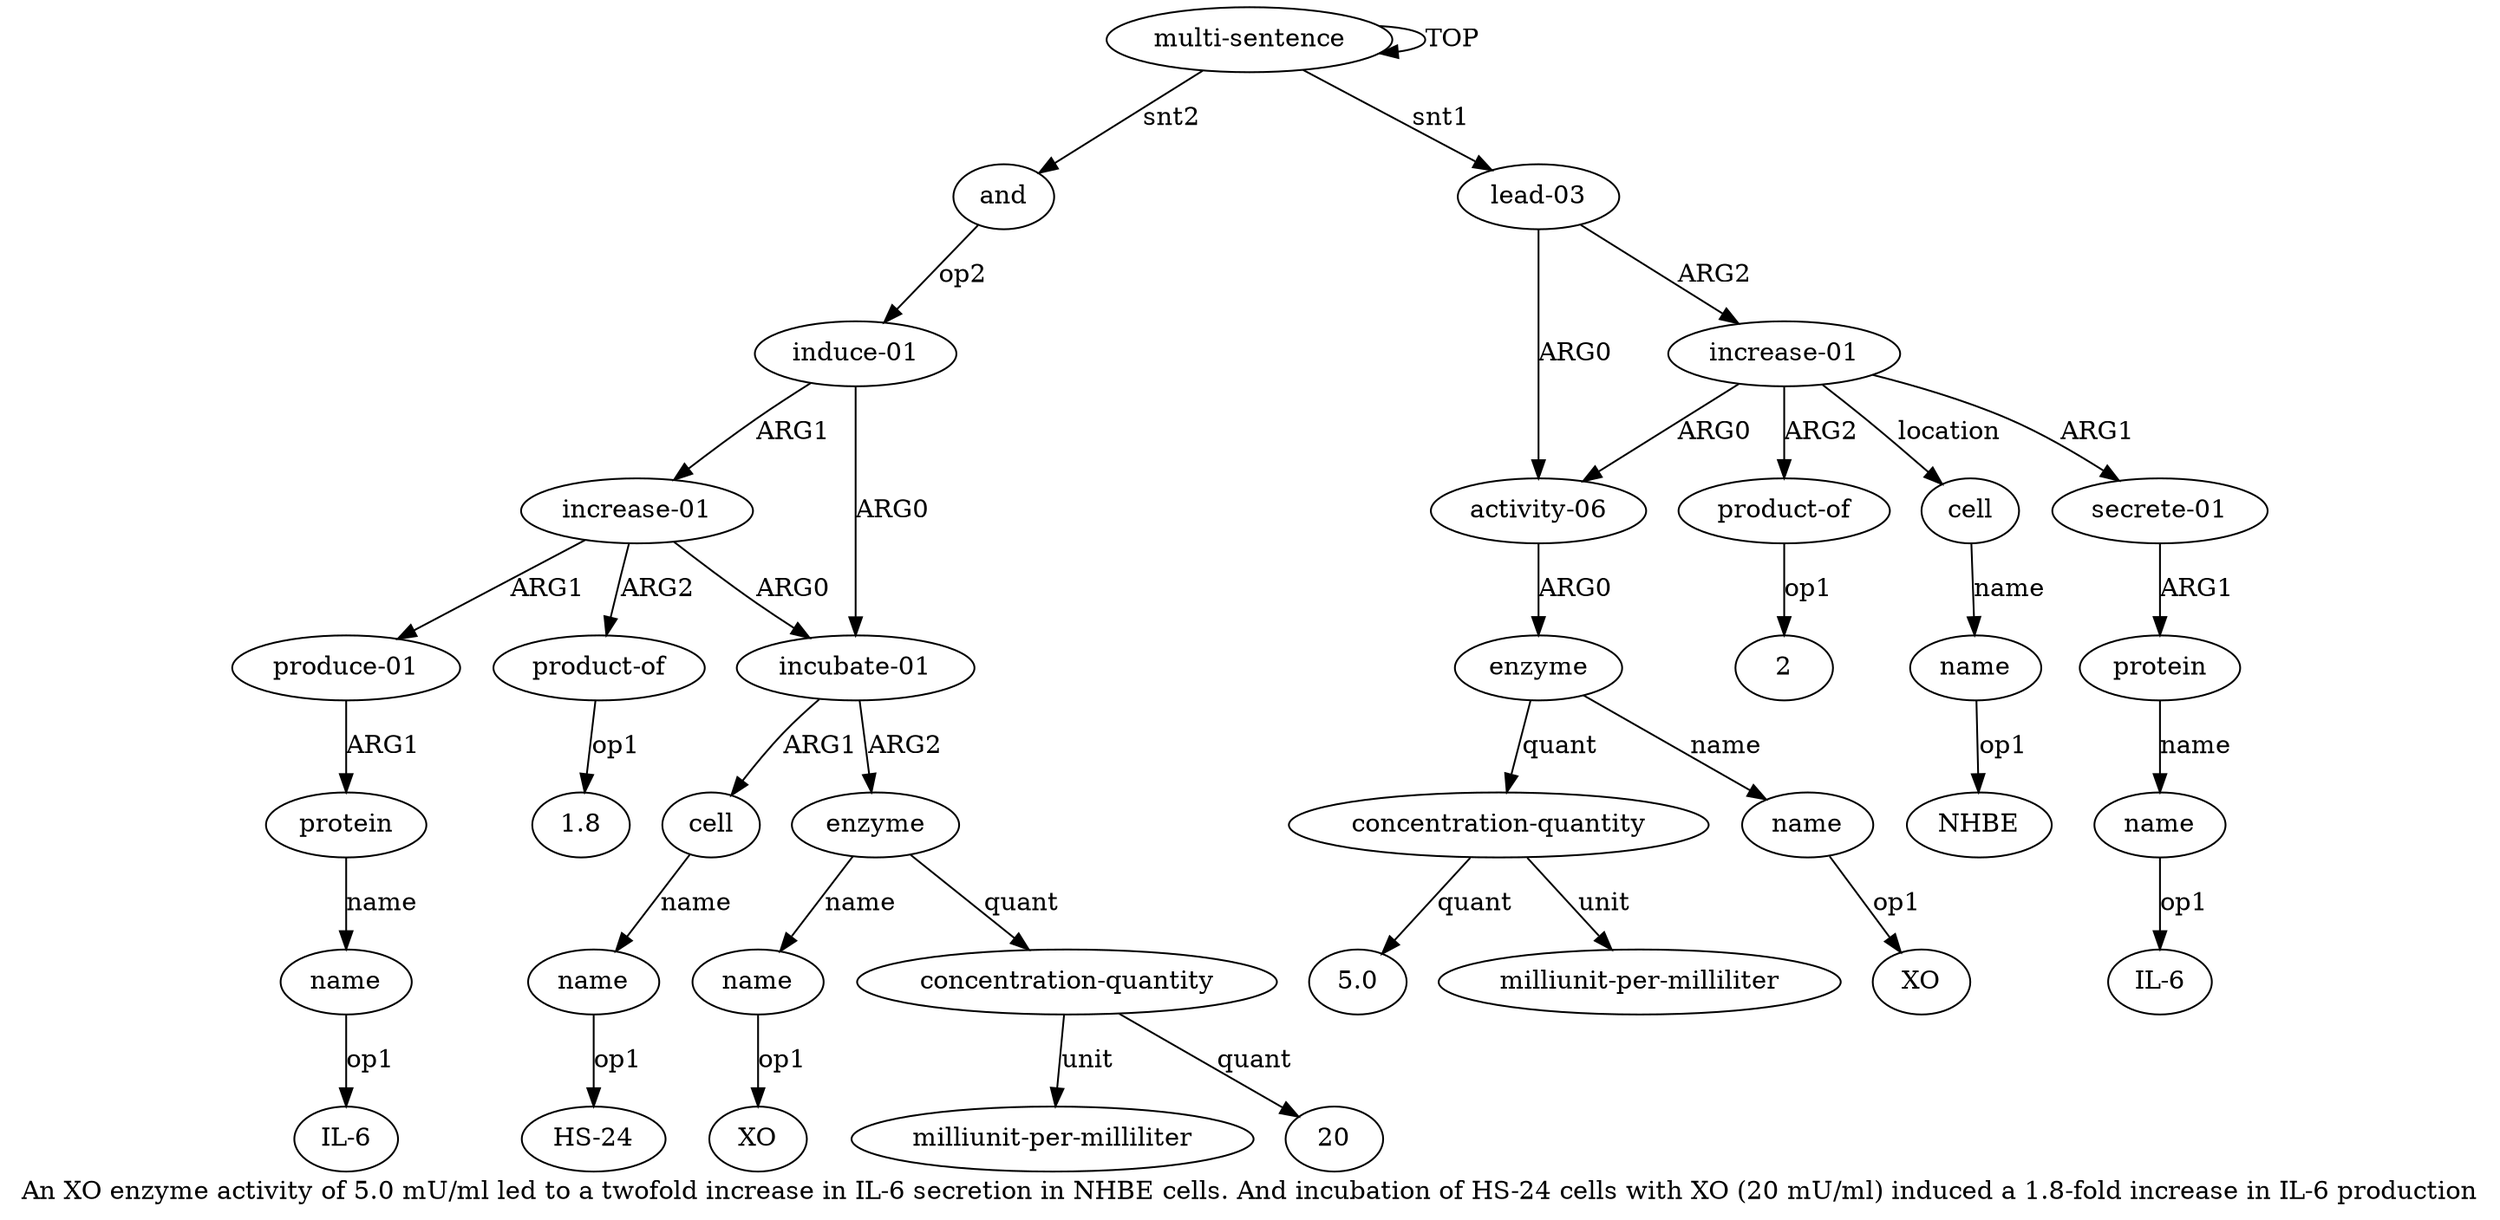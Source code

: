 digraph  {
	graph [label="An XO enzyme activity of 5.0 mU/ml led to a twofold increase in IL-6 secretion in NHBE cells. And incubation of HS-24 cells with \
XO (20 mU/ml) induced a 1.8-fold increase in IL-6 production"];
	node [label="\N"];
	a20	 [color=black,
		gold_ind=20,
		gold_label=name,
		label=name,
		test_ind=20,
		test_label=name];
	"a20 XO"	 [color=black,
		gold_ind=-1,
		gold_label=XO,
		label=XO,
		test_ind=-1,
		test_label=XO];
	a20 -> "a20 XO" [key=0,
	color=black,
	gold_label=op1,
	label=op1,
	test_label=op1];
a21 [color=black,
	gold_ind=21,
	gold_label="concentration-quantity",
	label="concentration-quantity",
	test_ind=21,
	test_label="concentration-quantity"];
a22 [color=black,
	gold_ind=22,
	gold_label="milliunit-per-milliliter",
	label="milliunit-per-milliliter",
	test_ind=22,
	test_label="milliunit-per-milliliter"];
a21 -> a22 [key=0,
color=black,
gold_label=unit,
label=unit,
test_label=unit];
"a21 20" [color=black,
gold_ind=-1,
gold_label=20,
label=20,
test_ind=-1,
test_label=20];
a21 -> "a21 20" [key=0,
color=black,
gold_label=quant,
label=quant,
test_label=quant];
a23 [color=black,
gold_ind=23,
gold_label="increase-01",
label="increase-01",
test_ind=23,
test_label="increase-01"];
a24 [color=black,
gold_ind=24,
gold_label="produce-01",
label="produce-01",
test_ind=24,
test_label="produce-01"];
a23 -> a24 [key=0,
color=black,
gold_label=ARG1,
label=ARG1,
test_label=ARG1];
a27 [color=black,
gold_ind=27,
gold_label="product-of",
label="product-of",
test_ind=27,
test_label="product-of"];
a23 -> a27 [key=0,
color=black,
gold_label=ARG2,
label=ARG2,
test_label=ARG2];
a16 [color=black,
gold_ind=16,
gold_label="incubate-01",
label="incubate-01",
test_ind=16,
test_label="incubate-01"];
a23 -> a16 [key=0,
color=black,
gold_label=ARG0,
label=ARG0,
test_label=ARG0];
a25 [color=black,
gold_ind=25,
gold_label=protein,
label=protein,
test_ind=25,
test_label=protein];
a24 -> a25 [key=0,
color=black,
gold_label=ARG1,
label=ARG1,
test_label=ARG1];
a26 [color=black,
gold_ind=26,
gold_label=name,
label=name,
test_ind=26,
test_label=name];
a25 -> a26 [key=0,
color=black,
gold_label=name,
label=name,
test_label=name];
"a26 IL-6" [color=black,
gold_ind=-1,
gold_label="IL-6",
label="IL-6",
test_ind=-1,
test_label="IL-6"];
a26 -> "a26 IL-6" [key=0,
color=black,
gold_label=op1,
label=op1,
test_label=op1];
"a27 1.8" [color=black,
gold_ind=-1,
gold_label=1.8,
label=1.8,
test_ind=-1,
test_label=1.8];
a27 -> "a27 1.8" [key=0,
color=black,
gold_label=op1,
label=op1,
test_label=op1];
"a13 NHBE" [color=black,
gold_ind=-1,
gold_label=NHBE,
label=NHBE,
test_ind=-1,
test_label=NHBE];
"a18 HS-24" [color=black,
gold_ind=-1,
gold_label="HS-24",
label="HS-24",
test_ind=-1,
test_label="HS-24"];
"a4 XO" [color=black,
gold_ind=-1,
gold_label=XO,
label=XO,
test_ind=-1,
test_label=XO];
"a5 5.0" [color=black,
gold_ind=-1,
gold_label=5.0,
label=5.0,
test_ind=-1,
test_label=5.0];
a15 [color=black,
gold_ind=15,
gold_label="induce-01",
label="induce-01",
test_ind=15,
test_label="induce-01"];
a15 -> a23 [key=0,
color=black,
gold_label=ARG1,
label=ARG1,
test_label=ARG1];
a15 -> a16 [key=0,
color=black,
gold_label=ARG0,
label=ARG0,
test_label=ARG0];
a14 [color=black,
gold_ind=14,
gold_label=and,
label=and,
test_ind=14,
test_label=and];
a14 -> a15 [key=0,
color=black,
gold_label=op2,
label=op2,
test_label=op2];
a17 [color=black,
gold_ind=17,
gold_label=cell,
label=cell,
test_ind=17,
test_label=cell];
a18 [color=black,
gold_ind=18,
gold_label=name,
label=name,
test_ind=18,
test_label=name];
a17 -> a18 [key=0,
color=black,
gold_label=name,
label=name,
test_label=name];
a16 -> a17 [key=0,
color=black,
gold_label=ARG1,
label=ARG1,
test_label=ARG1];
a19 [color=black,
gold_ind=19,
gold_label=enzyme,
label=enzyme,
test_ind=19,
test_label=enzyme];
a16 -> a19 [key=0,
color=black,
gold_label=ARG2,
label=ARG2,
test_label=ARG2];
a11 [color=black,
gold_ind=11,
gold_label="product-of",
label="product-of",
test_ind=11,
test_label="product-of"];
"a11 2" [color=black,
gold_ind=-1,
gold_label=2,
label=2,
test_ind=-1,
test_label=2];
a11 -> "a11 2" [key=0,
color=black,
gold_label=op1,
label=op1,
test_label=op1];
a10 [color=black,
gold_ind=10,
gold_label=name,
label=name,
test_ind=10,
test_label=name];
"a10 IL-6" [color=black,
gold_ind=-1,
gold_label="IL-6",
label="IL-6",
test_ind=-1,
test_label="IL-6"];
a10 -> "a10 IL-6" [key=0,
color=black,
gold_label=op1,
label=op1,
test_label=op1];
a13 [color=black,
gold_ind=13,
gold_label=name,
label=name,
test_ind=13,
test_label=name];
a13 -> "a13 NHBE" [key=0,
color=black,
gold_label=op1,
label=op1,
test_label=op1];
a12 [color=black,
gold_ind=12,
gold_label=cell,
label=cell,
test_ind=12,
test_label=cell];
a12 -> a13 [key=0,
color=black,
gold_label=name,
label=name,
test_label=name];
a19 -> a20 [key=0,
color=black,
gold_label=name,
label=name,
test_label=name];
a19 -> a21 [key=0,
color=black,
gold_label=quant,
label=quant,
test_label=quant];
a18 -> "a18 HS-24" [key=0,
color=black,
gold_label=op1,
label=op1,
test_label=op1];
a1 [color=black,
gold_ind=1,
gold_label="lead-03",
label="lead-03",
test_ind=1,
test_label="lead-03"];
a2 [color=black,
gold_ind=2,
gold_label="activity-06",
label="activity-06",
test_ind=2,
test_label="activity-06"];
a1 -> a2 [key=0,
color=black,
gold_label=ARG0,
label=ARG0,
test_label=ARG0];
a7 [color=black,
gold_ind=7,
gold_label="increase-01",
label="increase-01",
test_ind=7,
test_label="increase-01"];
a1 -> a7 [key=0,
color=black,
gold_label=ARG2,
label=ARG2,
test_label=ARG2];
a0 [color=black,
gold_ind=0,
gold_label="multi-sentence",
label="multi-sentence",
test_ind=0,
test_label="multi-sentence"];
a0 -> a14 [key=0,
color=black,
gold_label=snt2,
label=snt2,
test_label=snt2];
a0 -> a1 [key=0,
color=black,
gold_label=snt1,
label=snt1,
test_label=snt1];
a0 -> a0 [key=0,
color=black,
gold_label=TOP,
label=TOP,
test_label=TOP];
a3 [color=black,
gold_ind=3,
gold_label=enzyme,
label=enzyme,
test_ind=3,
test_label=enzyme];
a5 [color=black,
gold_ind=5,
gold_label="concentration-quantity",
label="concentration-quantity",
test_ind=5,
test_label="concentration-quantity"];
a3 -> a5 [key=0,
color=black,
gold_label=quant,
label=quant,
test_label=quant];
a4 [color=black,
gold_ind=4,
gold_label=name,
label=name,
test_ind=4,
test_label=name];
a3 -> a4 [key=0,
color=black,
gold_label=name,
label=name,
test_label=name];
a2 -> a3 [key=0,
color=black,
gold_label=ARG0,
label=ARG0,
test_label=ARG0];
a5 -> "a5 5.0" [key=0,
color=black,
gold_label=quant,
label=quant,
test_label=quant];
a6 [color=black,
gold_ind=6,
gold_label="milliunit-per-milliliter",
label="milliunit-per-milliliter",
test_ind=6,
test_label="milliunit-per-milliliter"];
a5 -> a6 [key=0,
color=black,
gold_label=unit,
label=unit,
test_label=unit];
a4 -> "a4 XO" [key=0,
color=black,
gold_label=op1,
label=op1,
test_label=op1];
a7 -> a11 [key=0,
color=black,
gold_label=ARG2,
label=ARG2,
test_label=ARG2];
a7 -> a12 [key=0,
color=black,
gold_label=location,
label=location,
test_label=location];
a7 -> a2 [key=0,
color=black,
gold_label=ARG0,
label=ARG0,
test_label=ARG0];
a8 [color=black,
gold_ind=8,
gold_label="secrete-01",
label="secrete-01",
test_ind=8,
test_label="secrete-01"];
a7 -> a8 [key=0,
color=black,
gold_label=ARG1,
label=ARG1,
test_label=ARG1];
a9 [color=black,
gold_ind=9,
gold_label=protein,
label=protein,
test_ind=9,
test_label=protein];
a9 -> a10 [key=0,
color=black,
gold_label=name,
label=name,
test_label=name];
a8 -> a9 [key=0,
color=black,
gold_label=ARG1,
label=ARG1,
test_label=ARG1];
}

